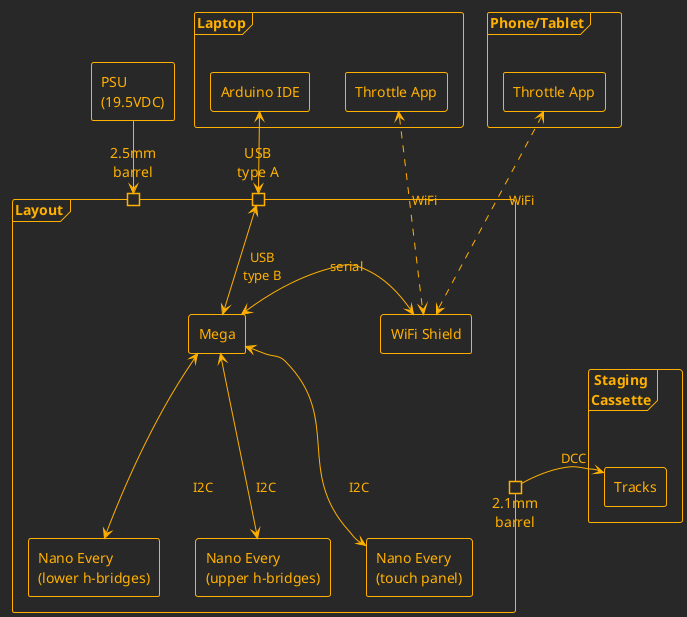 @startuml Communications & Ports

!theme crt-amber
skinparam componentStyle rectangle
' skinparam linetype polyline

component [PSU\n(19.5VDC)] as psu

frame [Phone/Tablet] {
    component [Throttle App] as throttle
}
frame Laptop {
    component [Arduino IDE] as ide
    component [Throttle App] as throttle2
}
frame [Layout] {
    portIn "2.5mm\nbarrel" as power_barrel
    portIn "USB\ntype A" as usb
    portOut "2.1mm\nbarrel" as stage_barrel
    component [Mega] as mega
    component [WiFi Shield] as wifi
    component [Nano Every\n(lower h-bridges)] as lower
    component [Nano Every\n(upper h-bridges)] as upper
    component [Nano Every\n(touch panel)] as touch
}
frame [Staging\nCassette] as cass {
    component [Tracks] as tracks
}

throttle <...> wifi : WiFi
throttle2 <...> wifi : WiFi
ide <--> usb
usb <--> mega : "USB\ntype B"
psu --> power_barrel

mega <-> wifi : serial
mega <--> touch : I2C
mega <--> lower : I2C
mega <--> upper : I2C

stage_barrel -> tracks : DCC

@enduml